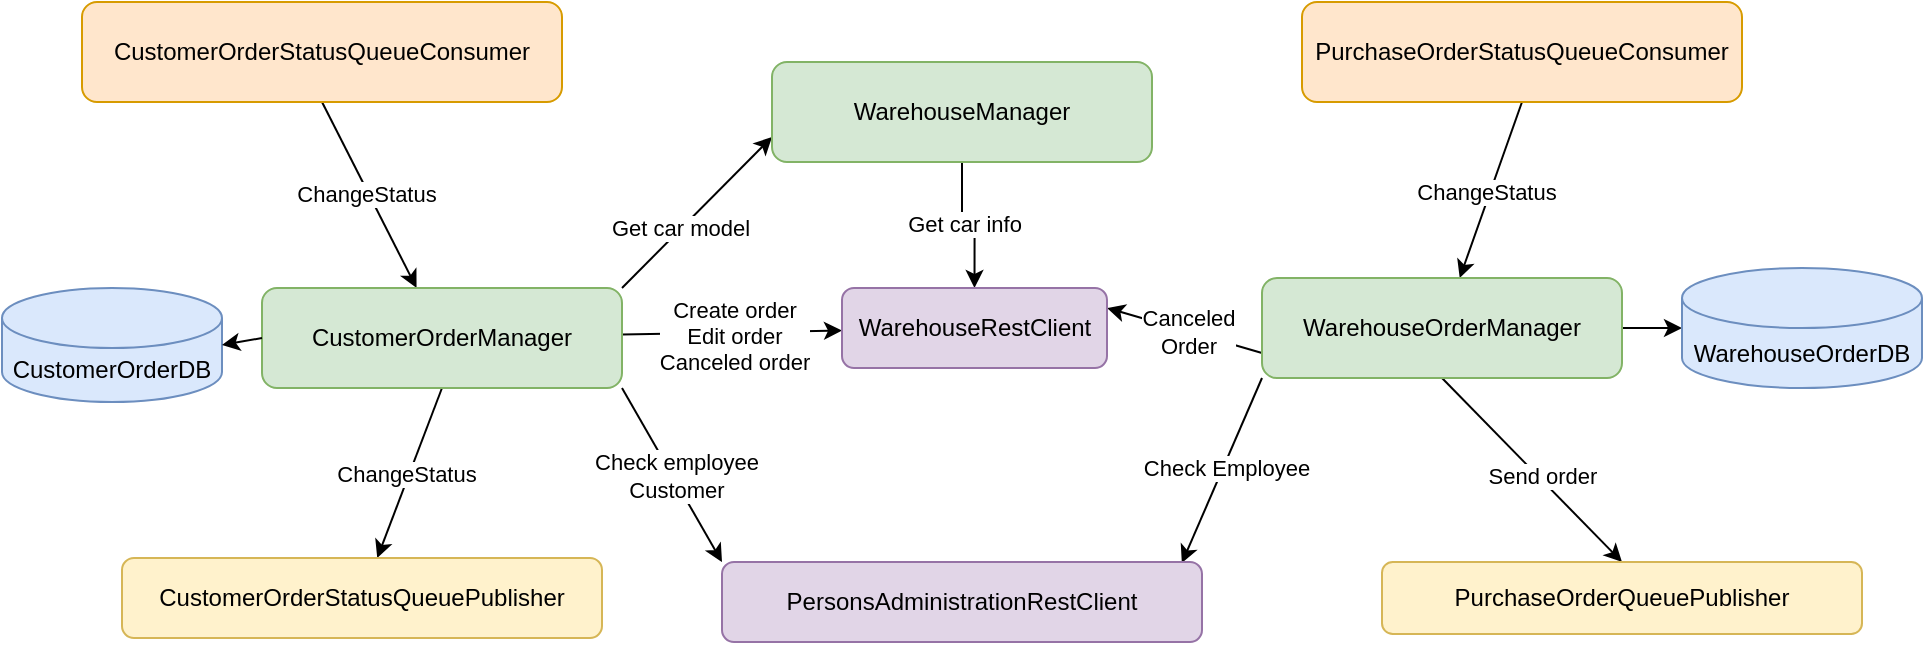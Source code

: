 <mxfile version="24.1.0" type="device">
  <diagram name="Сторінка-1" id="uAzbx7v3SxuRT0PB5ymo">
    <mxGraphModel dx="1247" dy="727" grid="1" gridSize="10" guides="1" tooltips="1" connect="1" arrows="1" fold="1" page="1" pageScale="1" pageWidth="1169" pageHeight="827" math="0" shadow="0">
      <root>
        <mxCell id="0" />
        <mxCell id="1" parent="0" />
        <mxCell id="dciaLe43gHEG5DpMubLM-15" style="rounded=0;orthogonalLoop=1;jettySize=auto;html=1;exitX=0.5;exitY=1;exitDx=0;exitDy=0;" edge="1" parent="1" source="v8V6bMzTX9_s6N6v0sCQ-1" target="dciaLe43gHEG5DpMubLM-3">
          <mxGeometry relative="1" as="geometry" />
        </mxCell>
        <mxCell id="dciaLe43gHEG5DpMubLM-16" value="ChangeStatus" style="edgeLabel;html=1;align=center;verticalAlign=middle;resizable=0;points=[];" vertex="1" connectable="0" parent="dciaLe43gHEG5DpMubLM-15">
          <mxGeometry x="0.037" y="-2" relative="1" as="geometry">
            <mxPoint as="offset" />
          </mxGeometry>
        </mxCell>
        <mxCell id="v8V6bMzTX9_s6N6v0sCQ-1" value="PurchaseOrderStatusQueueConsumer" style="rounded=1;whiteSpace=wrap;html=1;fillColor=#ffe6cc;strokeColor=#d79b00;" parent="1" vertex="1">
          <mxGeometry x="780" y="200" width="220" height="50" as="geometry" />
        </mxCell>
        <mxCell id="dciaLe43gHEG5DpMubLM-33" style="rounded=0;orthogonalLoop=1;jettySize=auto;html=1;exitX=0.5;exitY=1;exitDx=0;exitDy=0;" edge="1" parent="1" source="v8V6bMzTX9_s6N6v0sCQ-7" target="dciaLe43gHEG5DpMubLM-1">
          <mxGeometry relative="1" as="geometry" />
        </mxCell>
        <mxCell id="dciaLe43gHEG5DpMubLM-34" value="ChangeStatus" style="edgeLabel;html=1;align=center;verticalAlign=middle;resizable=0;points=[];" vertex="1" connectable="0" parent="dciaLe43gHEG5DpMubLM-33">
          <mxGeometry x="-0.013" y="-2" relative="1" as="geometry">
            <mxPoint y="-1" as="offset" />
          </mxGeometry>
        </mxCell>
        <mxCell id="v8V6bMzTX9_s6N6v0sCQ-7" value="CustomerOrderStatusQueueConsumer" style="rounded=1;whiteSpace=wrap;html=1;fillColor=#ffe6cc;strokeColor=#d79b00;" parent="1" vertex="1">
          <mxGeometry x="170" y="200" width="240" height="50" as="geometry" />
        </mxCell>
        <mxCell id="dciaLe43gHEG5DpMubLM-27" style="rounded=0;orthogonalLoop=1;jettySize=auto;html=1;" edge="1" parent="1" source="dciaLe43gHEG5DpMubLM-1" target="dciaLe43gHEG5DpMubLM-13">
          <mxGeometry relative="1" as="geometry" />
        </mxCell>
        <mxCell id="dciaLe43gHEG5DpMubLM-28" value="Create order&lt;div&gt;Edit order&lt;br&gt;&lt;div&gt;Canceled order&lt;/div&gt;&lt;/div&gt;" style="edgeLabel;html=1;align=center;verticalAlign=middle;resizable=0;points=[];" vertex="1" connectable="0" parent="dciaLe43gHEG5DpMubLM-27">
          <mxGeometry x="0.218" y="-2" relative="1" as="geometry">
            <mxPoint x="-11" as="offset" />
          </mxGeometry>
        </mxCell>
        <mxCell id="dciaLe43gHEG5DpMubLM-29" style="rounded=0;orthogonalLoop=1;jettySize=auto;html=1;exitX=1;exitY=1;exitDx=0;exitDy=0;entryX=0;entryY=0;entryDx=0;entryDy=0;" edge="1" parent="1" source="dciaLe43gHEG5DpMubLM-1" target="dciaLe43gHEG5DpMubLM-12">
          <mxGeometry relative="1" as="geometry" />
        </mxCell>
        <mxCell id="dciaLe43gHEG5DpMubLM-30" value="Check employee&lt;br&gt;Customer" style="edgeLabel;html=1;align=center;verticalAlign=middle;resizable=0;points=[];" vertex="1" connectable="0" parent="dciaLe43gHEG5DpMubLM-29">
          <mxGeometry x="0.014" y="1" relative="1" as="geometry">
            <mxPoint as="offset" />
          </mxGeometry>
        </mxCell>
        <mxCell id="dciaLe43gHEG5DpMubLM-31" style="rounded=0;orthogonalLoop=1;jettySize=auto;html=1;exitX=1;exitY=0;exitDx=0;exitDy=0;entryX=0;entryY=0.75;entryDx=0;entryDy=0;" edge="1" parent="1" source="dciaLe43gHEG5DpMubLM-1" target="dciaLe43gHEG5DpMubLM-2">
          <mxGeometry relative="1" as="geometry" />
        </mxCell>
        <mxCell id="dciaLe43gHEG5DpMubLM-32" value="Get car model" style="edgeLabel;html=1;align=center;verticalAlign=middle;resizable=0;points=[];" vertex="1" connectable="0" parent="dciaLe43gHEG5DpMubLM-31">
          <mxGeometry x="-0.208" y="1" relative="1" as="geometry">
            <mxPoint as="offset" />
          </mxGeometry>
        </mxCell>
        <mxCell id="dciaLe43gHEG5DpMubLM-35" style="rounded=0;orthogonalLoop=1;jettySize=auto;html=1;exitX=0.5;exitY=1;exitDx=0;exitDy=0;" edge="1" parent="1" source="dciaLe43gHEG5DpMubLM-1" target="dciaLe43gHEG5DpMubLM-9">
          <mxGeometry relative="1" as="geometry" />
        </mxCell>
        <mxCell id="dciaLe43gHEG5DpMubLM-36" value="ChangeStatus" style="edgeLabel;html=1;align=center;verticalAlign=middle;resizable=0;points=[];" vertex="1" connectable="0" parent="dciaLe43gHEG5DpMubLM-35">
          <mxGeometry x="0.024" y="-3" relative="1" as="geometry">
            <mxPoint x="1" as="offset" />
          </mxGeometry>
        </mxCell>
        <mxCell id="dciaLe43gHEG5DpMubLM-1" value="CustomerOrderManager" style="rounded=1;whiteSpace=wrap;html=1;fillColor=#d5e8d4;strokeColor=#82b366;" vertex="1" parent="1">
          <mxGeometry x="260" y="343" width="180" height="50" as="geometry" />
        </mxCell>
        <mxCell id="dciaLe43gHEG5DpMubLM-25" style="edgeStyle=orthogonalEdgeStyle;rounded=0;orthogonalLoop=1;jettySize=auto;html=1;exitX=0.5;exitY=1;exitDx=0;exitDy=0;entryX=0.5;entryY=0;entryDx=0;entryDy=0;" edge="1" parent="1" source="dciaLe43gHEG5DpMubLM-2" target="dciaLe43gHEG5DpMubLM-13">
          <mxGeometry relative="1" as="geometry" />
        </mxCell>
        <mxCell id="dciaLe43gHEG5DpMubLM-26" value="Get car info" style="edgeLabel;html=1;align=center;verticalAlign=middle;resizable=0;points=[];" vertex="1" connectable="0" parent="dciaLe43gHEG5DpMubLM-25">
          <mxGeometry x="-0.061" y="1" relative="1" as="geometry">
            <mxPoint as="offset" />
          </mxGeometry>
        </mxCell>
        <mxCell id="dciaLe43gHEG5DpMubLM-2" value="WarehouseManager" style="rounded=1;whiteSpace=wrap;html=1;fillColor=#d5e8d4;strokeColor=#82b366;" vertex="1" parent="1">
          <mxGeometry x="515" y="230" width="190" height="50" as="geometry" />
        </mxCell>
        <mxCell id="dciaLe43gHEG5DpMubLM-14" style="rounded=0;orthogonalLoop=1;jettySize=auto;html=1;exitX=0;exitY=1;exitDx=0;exitDy=0;entryX=0.958;entryY=0.014;entryDx=0;entryDy=0;entryPerimeter=0;" edge="1" parent="1" source="dciaLe43gHEG5DpMubLM-3" target="dciaLe43gHEG5DpMubLM-12">
          <mxGeometry relative="1" as="geometry" />
        </mxCell>
        <mxCell id="dciaLe43gHEG5DpMubLM-19" value="Check Employee" style="edgeLabel;html=1;align=center;verticalAlign=middle;resizable=0;points=[];" vertex="1" connectable="0" parent="dciaLe43gHEG5DpMubLM-14">
          <mxGeometry x="-0.041" y="1" relative="1" as="geometry">
            <mxPoint as="offset" />
          </mxGeometry>
        </mxCell>
        <mxCell id="dciaLe43gHEG5DpMubLM-17" value="" style="edgeStyle=orthogonalEdgeStyle;rounded=0;orthogonalLoop=1;jettySize=auto;html=1;" edge="1" parent="1" source="dciaLe43gHEG5DpMubLM-3" target="dciaLe43gHEG5DpMubLM-7">
          <mxGeometry relative="1" as="geometry" />
        </mxCell>
        <mxCell id="dciaLe43gHEG5DpMubLM-20" style="rounded=0;orthogonalLoop=1;jettySize=auto;html=1;exitX=0.5;exitY=1;exitDx=0;exitDy=0;entryX=0.5;entryY=0;entryDx=0;entryDy=0;" edge="1" parent="1" source="dciaLe43gHEG5DpMubLM-3" target="dciaLe43gHEG5DpMubLM-10">
          <mxGeometry relative="1" as="geometry" />
        </mxCell>
        <mxCell id="dciaLe43gHEG5DpMubLM-21" value="Send order" style="edgeLabel;html=1;align=center;verticalAlign=middle;resizable=0;points=[];" vertex="1" connectable="0" parent="dciaLe43gHEG5DpMubLM-20">
          <mxGeometry x="0.081" y="1" relative="1" as="geometry">
            <mxPoint as="offset" />
          </mxGeometry>
        </mxCell>
        <mxCell id="dciaLe43gHEG5DpMubLM-22" style="rounded=0;orthogonalLoop=1;jettySize=auto;html=1;exitX=0;exitY=0.75;exitDx=0;exitDy=0;entryX=1;entryY=0.25;entryDx=0;entryDy=0;" edge="1" parent="1" source="dciaLe43gHEG5DpMubLM-3" target="dciaLe43gHEG5DpMubLM-13">
          <mxGeometry relative="1" as="geometry" />
        </mxCell>
        <mxCell id="dciaLe43gHEG5DpMubLM-23" value="Canceled&lt;div&gt;Order&lt;/div&gt;" style="edgeLabel;html=1;align=center;verticalAlign=middle;resizable=0;points=[];" vertex="1" connectable="0" parent="dciaLe43gHEG5DpMubLM-22">
          <mxGeometry x="-0.033" relative="1" as="geometry">
            <mxPoint as="offset" />
          </mxGeometry>
        </mxCell>
        <mxCell id="dciaLe43gHEG5DpMubLM-3" value="WarehouseOrderManager" style="rounded=1;whiteSpace=wrap;html=1;fillColor=#d5e8d4;strokeColor=#82b366;" vertex="1" parent="1">
          <mxGeometry x="760" y="338" width="180" height="50" as="geometry" />
        </mxCell>
        <mxCell id="dciaLe43gHEG5DpMubLM-5" value="CustomerOrderDB" style="shape=cylinder3;whiteSpace=wrap;html=1;boundedLbl=1;backgroundOutline=1;size=15;fillColor=#dae8fc;strokeColor=#6c8ebf;" vertex="1" parent="1">
          <mxGeometry x="130" y="343" width="110" height="57" as="geometry" />
        </mxCell>
        <mxCell id="dciaLe43gHEG5DpMubLM-7" value="WarehouseOrderDB" style="shape=cylinder3;whiteSpace=wrap;html=1;boundedLbl=1;backgroundOutline=1;size=15;fillColor=#dae8fc;strokeColor=#6c8ebf;" vertex="1" parent="1">
          <mxGeometry x="970" y="333" width="120" height="60" as="geometry" />
        </mxCell>
        <mxCell id="dciaLe43gHEG5DpMubLM-9" value="CustomerOrderStatusQueuePublisher" style="rounded=1;whiteSpace=wrap;html=1;fillColor=#fff2cc;strokeColor=#d6b656;" vertex="1" parent="1">
          <mxGeometry x="190" y="478" width="240" height="40" as="geometry" />
        </mxCell>
        <mxCell id="dciaLe43gHEG5DpMubLM-10" value="PurchaseOrderQueuePublisher" style="rounded=1;whiteSpace=wrap;html=1;fillColor=#fff2cc;strokeColor=#d6b656;" vertex="1" parent="1">
          <mxGeometry x="820" y="480" width="240" height="36" as="geometry" />
        </mxCell>
        <mxCell id="dciaLe43gHEG5DpMubLM-12" value="PersonsAdministrationRestClient" style="rounded=1;whiteSpace=wrap;html=1;fillColor=#e1d5e7;strokeColor=#9673a6;" vertex="1" parent="1">
          <mxGeometry x="490" y="480" width="240" height="40" as="geometry" />
        </mxCell>
        <mxCell id="dciaLe43gHEG5DpMubLM-13" value="WarehouseRestClient" style="rounded=1;whiteSpace=wrap;html=1;fillColor=#e1d5e7;strokeColor=#9673a6;" vertex="1" parent="1">
          <mxGeometry x="550" y="343" width="132.5" height="40" as="geometry" />
        </mxCell>
        <mxCell id="dciaLe43gHEG5DpMubLM-18" style="rounded=0;orthogonalLoop=1;jettySize=auto;html=1;exitX=0;exitY=0.5;exitDx=0;exitDy=0;entryX=1;entryY=0.5;entryDx=0;entryDy=0;entryPerimeter=0;" edge="1" parent="1" source="dciaLe43gHEG5DpMubLM-1" target="dciaLe43gHEG5DpMubLM-5">
          <mxGeometry relative="1" as="geometry" />
        </mxCell>
      </root>
    </mxGraphModel>
  </diagram>
</mxfile>
